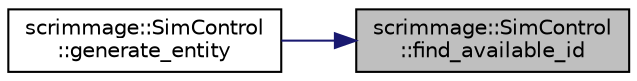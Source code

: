 digraph "scrimmage::SimControl::find_available_id"
{
 // LATEX_PDF_SIZE
  edge [fontname="Helvetica",fontsize="10",labelfontname="Helvetica",labelfontsize="10"];
  node [fontname="Helvetica",fontsize="10",shape=record];
  rankdir="RL";
  Node1 [label="scrimmage::SimControl\l::find_available_id",height=0.2,width=0.4,color="black", fillcolor="grey75", style="filled", fontcolor="black",tooltip=" "];
  Node1 -> Node2 [dir="back",color="midnightblue",fontsize="10",style="solid",fontname="Helvetica"];
  Node2 [label="scrimmage::SimControl\l::generate_entity",height=0.2,width=0.4,color="black", fillcolor="white", style="filled",URL="$classscrimmage_1_1SimControl.html#ad98e4c04edf155d6bfc185aa237bd9d9",tooltip="Generate an entity given the entity description ID and parameters."];
}
